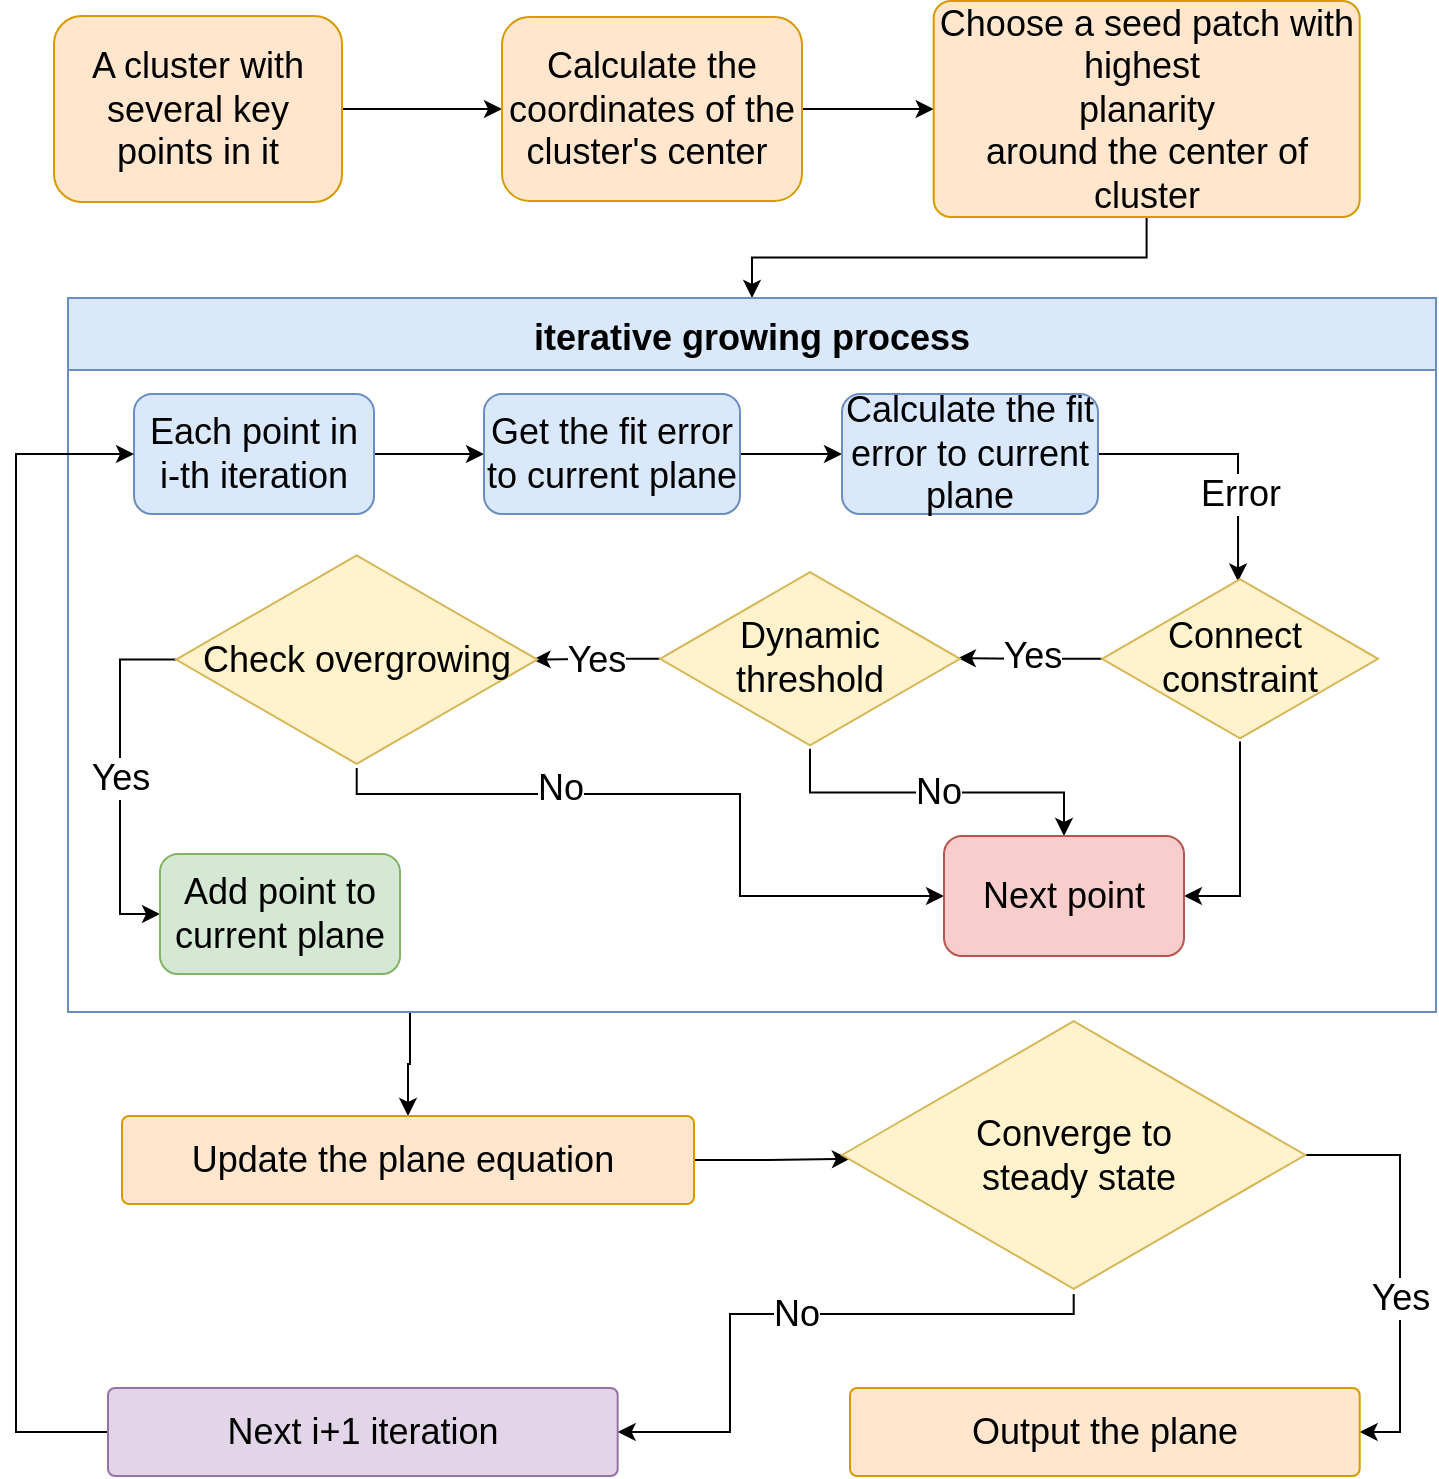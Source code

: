 <mxfile version="13.7.7" type="github">
  <diagram name="Page-1" id="c7558073-3199-34d8-9f00-42111426c3f3">
    <mxGraphModel dx="864" dy="553" grid="0" gridSize="10" guides="1" tooltips="1" connect="1" arrows="1" fold="1" page="1" pageScale="1" pageWidth="826" pageHeight="1169" background="#ffffff" math="0" shadow="0">
      <root>
        <mxCell id="0" />
        <mxCell id="1" parent="0" />
        <mxCell id="hbp7sgOkhGgDmNi2Vli3-148" style="edgeStyle=orthogonalEdgeStyle;rounded=0;orthogonalLoop=1;jettySize=auto;html=1;fontSize=18;" parent="1" source="hbp7sgOkhGgDmNi2Vli3-96" target="hbp7sgOkhGgDmNi2Vli3-98" edge="1">
          <mxGeometry relative="1" as="geometry" />
        </mxCell>
        <mxCell id="hbp7sgOkhGgDmNi2Vli3-96" value="&lt;font style=&quot;font-size: 18px&quot;&gt;A cluster with several key points in it&lt;/font&gt;" style="rounded=1;whiteSpace=wrap;html=1;fillColor=#ffe6cc;strokeColor=#d79b00;" parent="1" vertex="1">
          <mxGeometry x="71" y="297" width="144" height="93" as="geometry" />
        </mxCell>
        <mxCell id="hbp7sgOkhGgDmNi2Vli3-147" value="" style="edgeStyle=orthogonalEdgeStyle;rounded=0;orthogonalLoop=1;jettySize=auto;html=1;fontSize=18;" parent="1" source="hbp7sgOkhGgDmNi2Vli3-98" target="hbp7sgOkhGgDmNi2Vli3-100" edge="1">
          <mxGeometry relative="1" as="geometry" />
        </mxCell>
        <mxCell id="hbp7sgOkhGgDmNi2Vli3-98" value="&lt;font style=&quot;font-size: 18px&quot;&gt;Calculate the coordinates of the cluster&#39;s center&amp;nbsp;&lt;/font&gt;" style="rounded=1;whiteSpace=wrap;html=1;fillColor=#ffe6cc;strokeColor=#d79b00;" parent="1" vertex="1">
          <mxGeometry x="295" y="297.5" width="150" height="92" as="geometry" />
        </mxCell>
        <mxCell id="hbp7sgOkhGgDmNi2Vli3-149" style="edgeStyle=orthogonalEdgeStyle;rounded=0;orthogonalLoop=1;jettySize=auto;html=1;entryX=0.5;entryY=0;entryDx=0;entryDy=0;fontSize=18;" parent="1" source="hbp7sgOkhGgDmNi2Vli3-100" target="hbp7sgOkhGgDmNi2Vli3-107" edge="1">
          <mxGeometry relative="1" as="geometry" />
        </mxCell>
        <mxCell id="hbp7sgOkhGgDmNi2Vli3-100" value="&lt;div style=&quot;font-size: 18px&quot;&gt;&lt;font style=&quot;font-size: 18px&quot;&gt;Choose a seed patch with highest&amp;nbsp;&lt;/font&gt;&lt;/div&gt;&lt;span style=&quot;font-size: 18px&quot;&gt;planarity&lt;/span&gt;&lt;div style=&quot;font-size: 18px&quot;&gt;&lt;font style=&quot;font-size: 18px&quot;&gt;around the center of cluster&lt;/font&gt;&lt;/div&gt;" style="rounded=1;whiteSpace=wrap;html=1;fillColor=#ffe6cc;strokeColor=#d79b00;arcSize=8;" parent="1" vertex="1">
          <mxGeometry x="510.84" y="289.5" width="213" height="108" as="geometry" />
        </mxCell>
        <mxCell id="hbp7sgOkhGgDmNi2Vli3-132" style="edgeStyle=orthogonalEdgeStyle;rounded=0;orthogonalLoop=1;jettySize=auto;html=1;exitX=0.25;exitY=1;exitDx=0;exitDy=0;fontSize=18;entryX=0.5;entryY=0;entryDx=0;entryDy=0;" parent="1" source="hbp7sgOkhGgDmNi2Vli3-107" target="hbp7sgOkhGgDmNi2Vli3-133" edge="1">
          <mxGeometry relative="1" as="geometry">
            <mxPoint x="420" y="821" as="targetPoint" />
          </mxGeometry>
        </mxCell>
        <mxCell id="hbp7sgOkhGgDmNi2Vli3-107" value="iterative growing process" style="swimlane;fillColor=#dae8fc;strokeColor=#6c8ebf;fontSize=18;startSize=36;" parent="1" vertex="1">
          <mxGeometry x="78" y="438" width="684" height="357" as="geometry" />
        </mxCell>
        <mxCell id="hbp7sgOkhGgDmNi2Vli3-111" style="edgeStyle=orthogonalEdgeStyle;rounded=0;orthogonalLoop=1;jettySize=auto;html=1;exitX=1;exitY=0.5;exitDx=0;exitDy=0;fontSize=18;" parent="hbp7sgOkhGgDmNi2Vli3-107" source="hbp7sgOkhGgDmNi2Vli3-108" target="hbp7sgOkhGgDmNi2Vli3-110" edge="1">
          <mxGeometry relative="1" as="geometry" />
        </mxCell>
        <mxCell id="hbp7sgOkhGgDmNi2Vli3-108" value="Each point in i-th iteration" style="rounded=1;whiteSpace=wrap;html=1;fontSize=18;fillColor=#dae8fc;strokeColor=#6c8ebf;" parent="hbp7sgOkhGgDmNi2Vli3-107" vertex="1">
          <mxGeometry x="33" y="48" width="120" height="60" as="geometry" />
        </mxCell>
        <mxCell id="hbp7sgOkhGgDmNi2Vli3-114" style="edgeStyle=orthogonalEdgeStyle;rounded=0;orthogonalLoop=1;jettySize=auto;html=1;exitX=1;exitY=0.5;exitDx=0;exitDy=0;fontSize=18;" parent="hbp7sgOkhGgDmNi2Vli3-107" source="hbp7sgOkhGgDmNi2Vli3-110" target="hbp7sgOkhGgDmNi2Vli3-113" edge="1">
          <mxGeometry relative="1" as="geometry" />
        </mxCell>
        <mxCell id="hbp7sgOkhGgDmNi2Vli3-110" value="Get the fit error to current plane" style="rounded=1;whiteSpace=wrap;html=1;fontSize=18;fillColor=#dae8fc;strokeColor=#6c8ebf;" parent="hbp7sgOkhGgDmNi2Vli3-107" vertex="1">
          <mxGeometry x="208" y="48" width="128" height="60" as="geometry" />
        </mxCell>
        <mxCell id="hbp7sgOkhGgDmNi2Vli3-117" style="edgeStyle=orthogonalEdgeStyle;rounded=0;orthogonalLoop=1;jettySize=auto;html=1;exitX=1;exitY=0.5;exitDx=0;exitDy=0;entryX=0.493;entryY=0.033;entryDx=0;entryDy=0;entryPerimeter=0;fontSize=18;" parent="hbp7sgOkhGgDmNi2Vli3-107" source="hbp7sgOkhGgDmNi2Vli3-113" target="hbp7sgOkhGgDmNi2Vli3-116" edge="1">
          <mxGeometry relative="1" as="geometry" />
        </mxCell>
        <mxCell id="hbp7sgOkhGgDmNi2Vli3-144" value="Error" style="edgeLabel;html=1;align=center;verticalAlign=middle;resizable=0;points=[];fontSize=18;" parent="hbp7sgOkhGgDmNi2Vli3-117" vertex="1" connectable="0">
          <mxGeometry x="0.047" y="-12" relative="1" as="geometry">
            <mxPoint x="13" y="19.99" as="offset" />
          </mxGeometry>
        </mxCell>
        <mxCell id="hbp7sgOkhGgDmNi2Vli3-113" value="Calculate the fit error to current plane" style="rounded=1;whiteSpace=wrap;html=1;fontSize=18;fillColor=#dae8fc;strokeColor=#6c8ebf;" parent="hbp7sgOkhGgDmNi2Vli3-107" vertex="1">
          <mxGeometry x="387" y="48" width="128" height="60" as="geometry" />
        </mxCell>
        <mxCell id="hbp7sgOkhGgDmNi2Vli3-120" style="edgeStyle=orthogonalEdgeStyle;rounded=0;orthogonalLoop=1;jettySize=auto;html=1;entryX=0.993;entryY=0.496;entryDx=0;entryDy=0;entryPerimeter=0;fontSize=18;" parent="hbp7sgOkhGgDmNi2Vli3-107" source="hbp7sgOkhGgDmNi2Vli3-116" target="hbp7sgOkhGgDmNi2Vli3-119" edge="1">
          <mxGeometry relative="1" as="geometry" />
        </mxCell>
        <mxCell id="hbp7sgOkhGgDmNi2Vli3-122" value="Yes" style="edgeLabel;html=1;align=center;verticalAlign=middle;resizable=0;points=[];fontSize=18;" parent="hbp7sgOkhGgDmNi2Vli3-120" vertex="1" connectable="0">
          <mxGeometry x="-0.048" y="3" relative="1" as="geometry">
            <mxPoint x="-0.49" y="-4.95" as="offset" />
          </mxGeometry>
        </mxCell>
        <mxCell id="hbp7sgOkhGgDmNi2Vli3-126" style="edgeStyle=orthogonalEdgeStyle;rounded=0;orthogonalLoop=1;jettySize=auto;html=1;entryX=1;entryY=0.5;entryDx=0;entryDy=0;fontSize=18;" parent="hbp7sgOkhGgDmNi2Vli3-107" source="hbp7sgOkhGgDmNi2Vli3-116" target="hbp7sgOkhGgDmNi2Vli3-125" edge="1">
          <mxGeometry relative="1" as="geometry" />
        </mxCell>
        <mxCell id="hbp7sgOkhGgDmNi2Vli3-116" value="Connect&amp;nbsp;&lt;br&gt;constraint" style="html=1;whiteSpace=wrap;aspect=fixed;shape=isoRectangle;fontSize=18;fillColor=#fff2cc;strokeColor=#d6b656;" parent="hbp7sgOkhGgDmNi2Vli3-107" vertex="1">
          <mxGeometry x="517" y="139" width="138" height="82.8" as="geometry" />
        </mxCell>
        <mxCell id="hbp7sgOkhGgDmNi2Vli3-121" value="Yes" style="edgeStyle=orthogonalEdgeStyle;rounded=0;orthogonalLoop=1;jettySize=auto;html=1;entryX=0.987;entryY=0.5;entryDx=0;entryDy=0;entryPerimeter=0;fontSize=18;" parent="hbp7sgOkhGgDmNi2Vli3-107" source="hbp7sgOkhGgDmNi2Vli3-119" target="hbp7sgOkhGgDmNi2Vli3-118" edge="1">
          <mxGeometry relative="1" as="geometry" />
        </mxCell>
        <mxCell id="hbp7sgOkhGgDmNi2Vli3-127" value="No" style="edgeStyle=orthogonalEdgeStyle;rounded=0;orthogonalLoop=1;jettySize=auto;html=1;fontSize=18;" parent="hbp7sgOkhGgDmNi2Vli3-107" source="hbp7sgOkhGgDmNi2Vli3-119" target="hbp7sgOkhGgDmNi2Vli3-125" edge="1">
          <mxGeometry relative="1" as="geometry" />
        </mxCell>
        <mxCell id="hbp7sgOkhGgDmNi2Vli3-119" value="Dynamic threshold" style="html=1;whiteSpace=wrap;aspect=fixed;shape=isoRectangle;fontSize=18;fillColor=#fff2cc;strokeColor=#d6b656;" parent="hbp7sgOkhGgDmNi2Vli3-107" vertex="1">
          <mxGeometry x="296" y="135.4" width="150" height="90" as="geometry" />
        </mxCell>
        <mxCell id="hbp7sgOkhGgDmNi2Vli3-128" style="edgeStyle=orthogonalEdgeStyle;rounded=0;orthogonalLoop=1;jettySize=auto;html=1;entryX=0;entryY=0.5;entryDx=0;entryDy=0;fontSize=18;" parent="hbp7sgOkhGgDmNi2Vli3-107" source="hbp7sgOkhGgDmNi2Vli3-118" target="hbp7sgOkhGgDmNi2Vli3-125" edge="1">
          <mxGeometry relative="1" as="geometry">
            <Array as="points">
              <mxPoint x="144" y="248" />
              <mxPoint x="336" y="248" />
              <mxPoint x="336" y="299" />
            </Array>
          </mxGeometry>
        </mxCell>
        <mxCell id="hbp7sgOkhGgDmNi2Vli3-129" value="No" style="edgeLabel;html=1;align=center;verticalAlign=middle;resizable=0;points=[];fontSize=18;" parent="hbp7sgOkhGgDmNi2Vli3-128" vertex="1" connectable="0">
          <mxGeometry x="-0.359" y="3" relative="1" as="geometry">
            <mxPoint as="offset" />
          </mxGeometry>
        </mxCell>
        <mxCell id="hbp7sgOkhGgDmNi2Vli3-130" value="Yes" style="edgeStyle=orthogonalEdgeStyle;rounded=0;orthogonalLoop=1;jettySize=auto;html=1;entryX=0;entryY=0.5;entryDx=0;entryDy=0;fontSize=18;" parent="hbp7sgOkhGgDmNi2Vli3-107" source="hbp7sgOkhGgDmNi2Vli3-118" target="hbp7sgOkhGgDmNi2Vli3-124" edge="1">
          <mxGeometry relative="1" as="geometry">
            <Array as="points">
              <mxPoint x="26" y="181" />
              <mxPoint x="26" y="308" />
            </Array>
          </mxGeometry>
        </mxCell>
        <mxCell id="hbp7sgOkhGgDmNi2Vli3-118" value="Check overgrowing" style="html=1;whiteSpace=wrap;aspect=fixed;shape=isoRectangle;fontSize=18;fillColor=#fff2cc;strokeColor=#d6b656;" parent="hbp7sgOkhGgDmNi2Vli3-107" vertex="1">
          <mxGeometry x="54" y="126.6" width="180.66" height="108.4" as="geometry" />
        </mxCell>
        <mxCell id="hbp7sgOkhGgDmNi2Vli3-124" value="Add point to current plane" style="rounded=1;whiteSpace=wrap;html=1;fontSize=18;fillColor=#d5e8d4;strokeColor=#82b366;" parent="hbp7sgOkhGgDmNi2Vli3-107" vertex="1">
          <mxGeometry x="46" y="278" width="120" height="60" as="geometry" />
        </mxCell>
        <mxCell id="hbp7sgOkhGgDmNi2Vli3-125" value="Next point" style="rounded=1;whiteSpace=wrap;html=1;fontSize=18;fillColor=#f8cecc;strokeColor=#b85450;" parent="hbp7sgOkhGgDmNi2Vli3-107" vertex="1">
          <mxGeometry x="438" y="269" width="120" height="60" as="geometry" />
        </mxCell>
        <mxCell id="hbp7sgOkhGgDmNi2Vli3-137" style="edgeStyle=orthogonalEdgeStyle;rounded=0;orthogonalLoop=1;jettySize=auto;html=1;exitX=1;exitY=0.5;exitDx=0;exitDy=0;entryX=0.017;entryY=0.514;entryDx=0;entryDy=0;entryPerimeter=0;fontSize=18;" parent="1" source="hbp7sgOkhGgDmNi2Vli3-133" target="hbp7sgOkhGgDmNi2Vli3-135" edge="1">
          <mxGeometry relative="1" as="geometry" />
        </mxCell>
        <mxCell id="hbp7sgOkhGgDmNi2Vli3-133" value="&lt;div style=&quot;font-size: 18px&quot;&gt;Update the plane equation&amp;nbsp;&lt;/div&gt;" style="rounded=1;whiteSpace=wrap;html=1;fillColor=#ffe6cc;strokeColor=#d79b00;arcSize=8;" parent="1" vertex="1">
          <mxGeometry x="105" y="847" width="286" height="44" as="geometry" />
        </mxCell>
        <mxCell id="hbp7sgOkhGgDmNi2Vli3-140" value="Yes" style="edgeStyle=orthogonalEdgeStyle;rounded=0;orthogonalLoop=1;jettySize=auto;html=1;entryX=1;entryY=0.5;entryDx=0;entryDy=0;fontSize=18;" parent="1" source="hbp7sgOkhGgDmNi2Vli3-135" target="hbp7sgOkhGgDmNi2Vli3-138" edge="1">
          <mxGeometry x="0.154" relative="1" as="geometry">
            <Array as="points">
              <mxPoint x="744" y="867" />
              <mxPoint x="744" y="1005" />
            </Array>
            <mxPoint as="offset" />
          </mxGeometry>
        </mxCell>
        <mxCell id="hbp7sgOkhGgDmNi2Vli3-142" value="No" style="edgeStyle=orthogonalEdgeStyle;rounded=0;orthogonalLoop=1;jettySize=auto;html=1;entryX=1;entryY=0.5;entryDx=0;entryDy=0;fontSize=18;" parent="1" source="hbp7sgOkhGgDmNi2Vli3-135" target="hbp7sgOkhGgDmNi2Vli3-141" edge="1">
          <mxGeometry relative="1" as="geometry">
            <Array as="points">
              <mxPoint x="581" y="946" />
              <mxPoint x="409" y="946" />
              <mxPoint x="409" y="1005" />
            </Array>
          </mxGeometry>
        </mxCell>
        <mxCell id="hbp7sgOkhGgDmNi2Vli3-135" value="Converge to&lt;br&gt;&amp;nbsp;steady state" style="html=1;whiteSpace=wrap;aspect=fixed;shape=isoRectangle;fontSize=18;fillColor=#fff2cc;strokeColor=#d6b656;" parent="1" vertex="1">
          <mxGeometry x="465" y="797" width="231.67" height="139" as="geometry" />
        </mxCell>
        <mxCell id="hbp7sgOkhGgDmNi2Vli3-138" value="&lt;div style=&quot;font-size: 18px&quot;&gt;Output the plane&lt;/div&gt;" style="rounded=1;whiteSpace=wrap;html=1;fillColor=#ffe6cc;strokeColor=#d79b00;arcSize=8;" parent="1" vertex="1">
          <mxGeometry x="469" y="983" width="254.84" height="44" as="geometry" />
        </mxCell>
        <mxCell id="hbp7sgOkhGgDmNi2Vli3-143" style="edgeStyle=orthogonalEdgeStyle;rounded=0;orthogonalLoop=1;jettySize=auto;html=1;exitX=0;exitY=0.5;exitDx=0;exitDy=0;entryX=0;entryY=0.5;entryDx=0;entryDy=0;fontSize=18;" parent="1" source="hbp7sgOkhGgDmNi2Vli3-141" target="hbp7sgOkhGgDmNi2Vli3-108" edge="1">
          <mxGeometry relative="1" as="geometry">
            <Array as="points">
              <mxPoint x="52" y="1005" />
              <mxPoint x="52" y="516" />
            </Array>
          </mxGeometry>
        </mxCell>
        <mxCell id="hbp7sgOkhGgDmNi2Vli3-141" value="&lt;div style=&quot;font-size: 18px&quot;&gt;Next i+1 iteration&lt;/div&gt;" style="rounded=1;whiteSpace=wrap;html=1;fillColor=#e1d5e7;strokeColor=#9673a6;arcSize=8;" parent="1" vertex="1">
          <mxGeometry x="98" y="983" width="254.84" height="44" as="geometry" />
        </mxCell>
      </root>
    </mxGraphModel>
  </diagram>
</mxfile>
